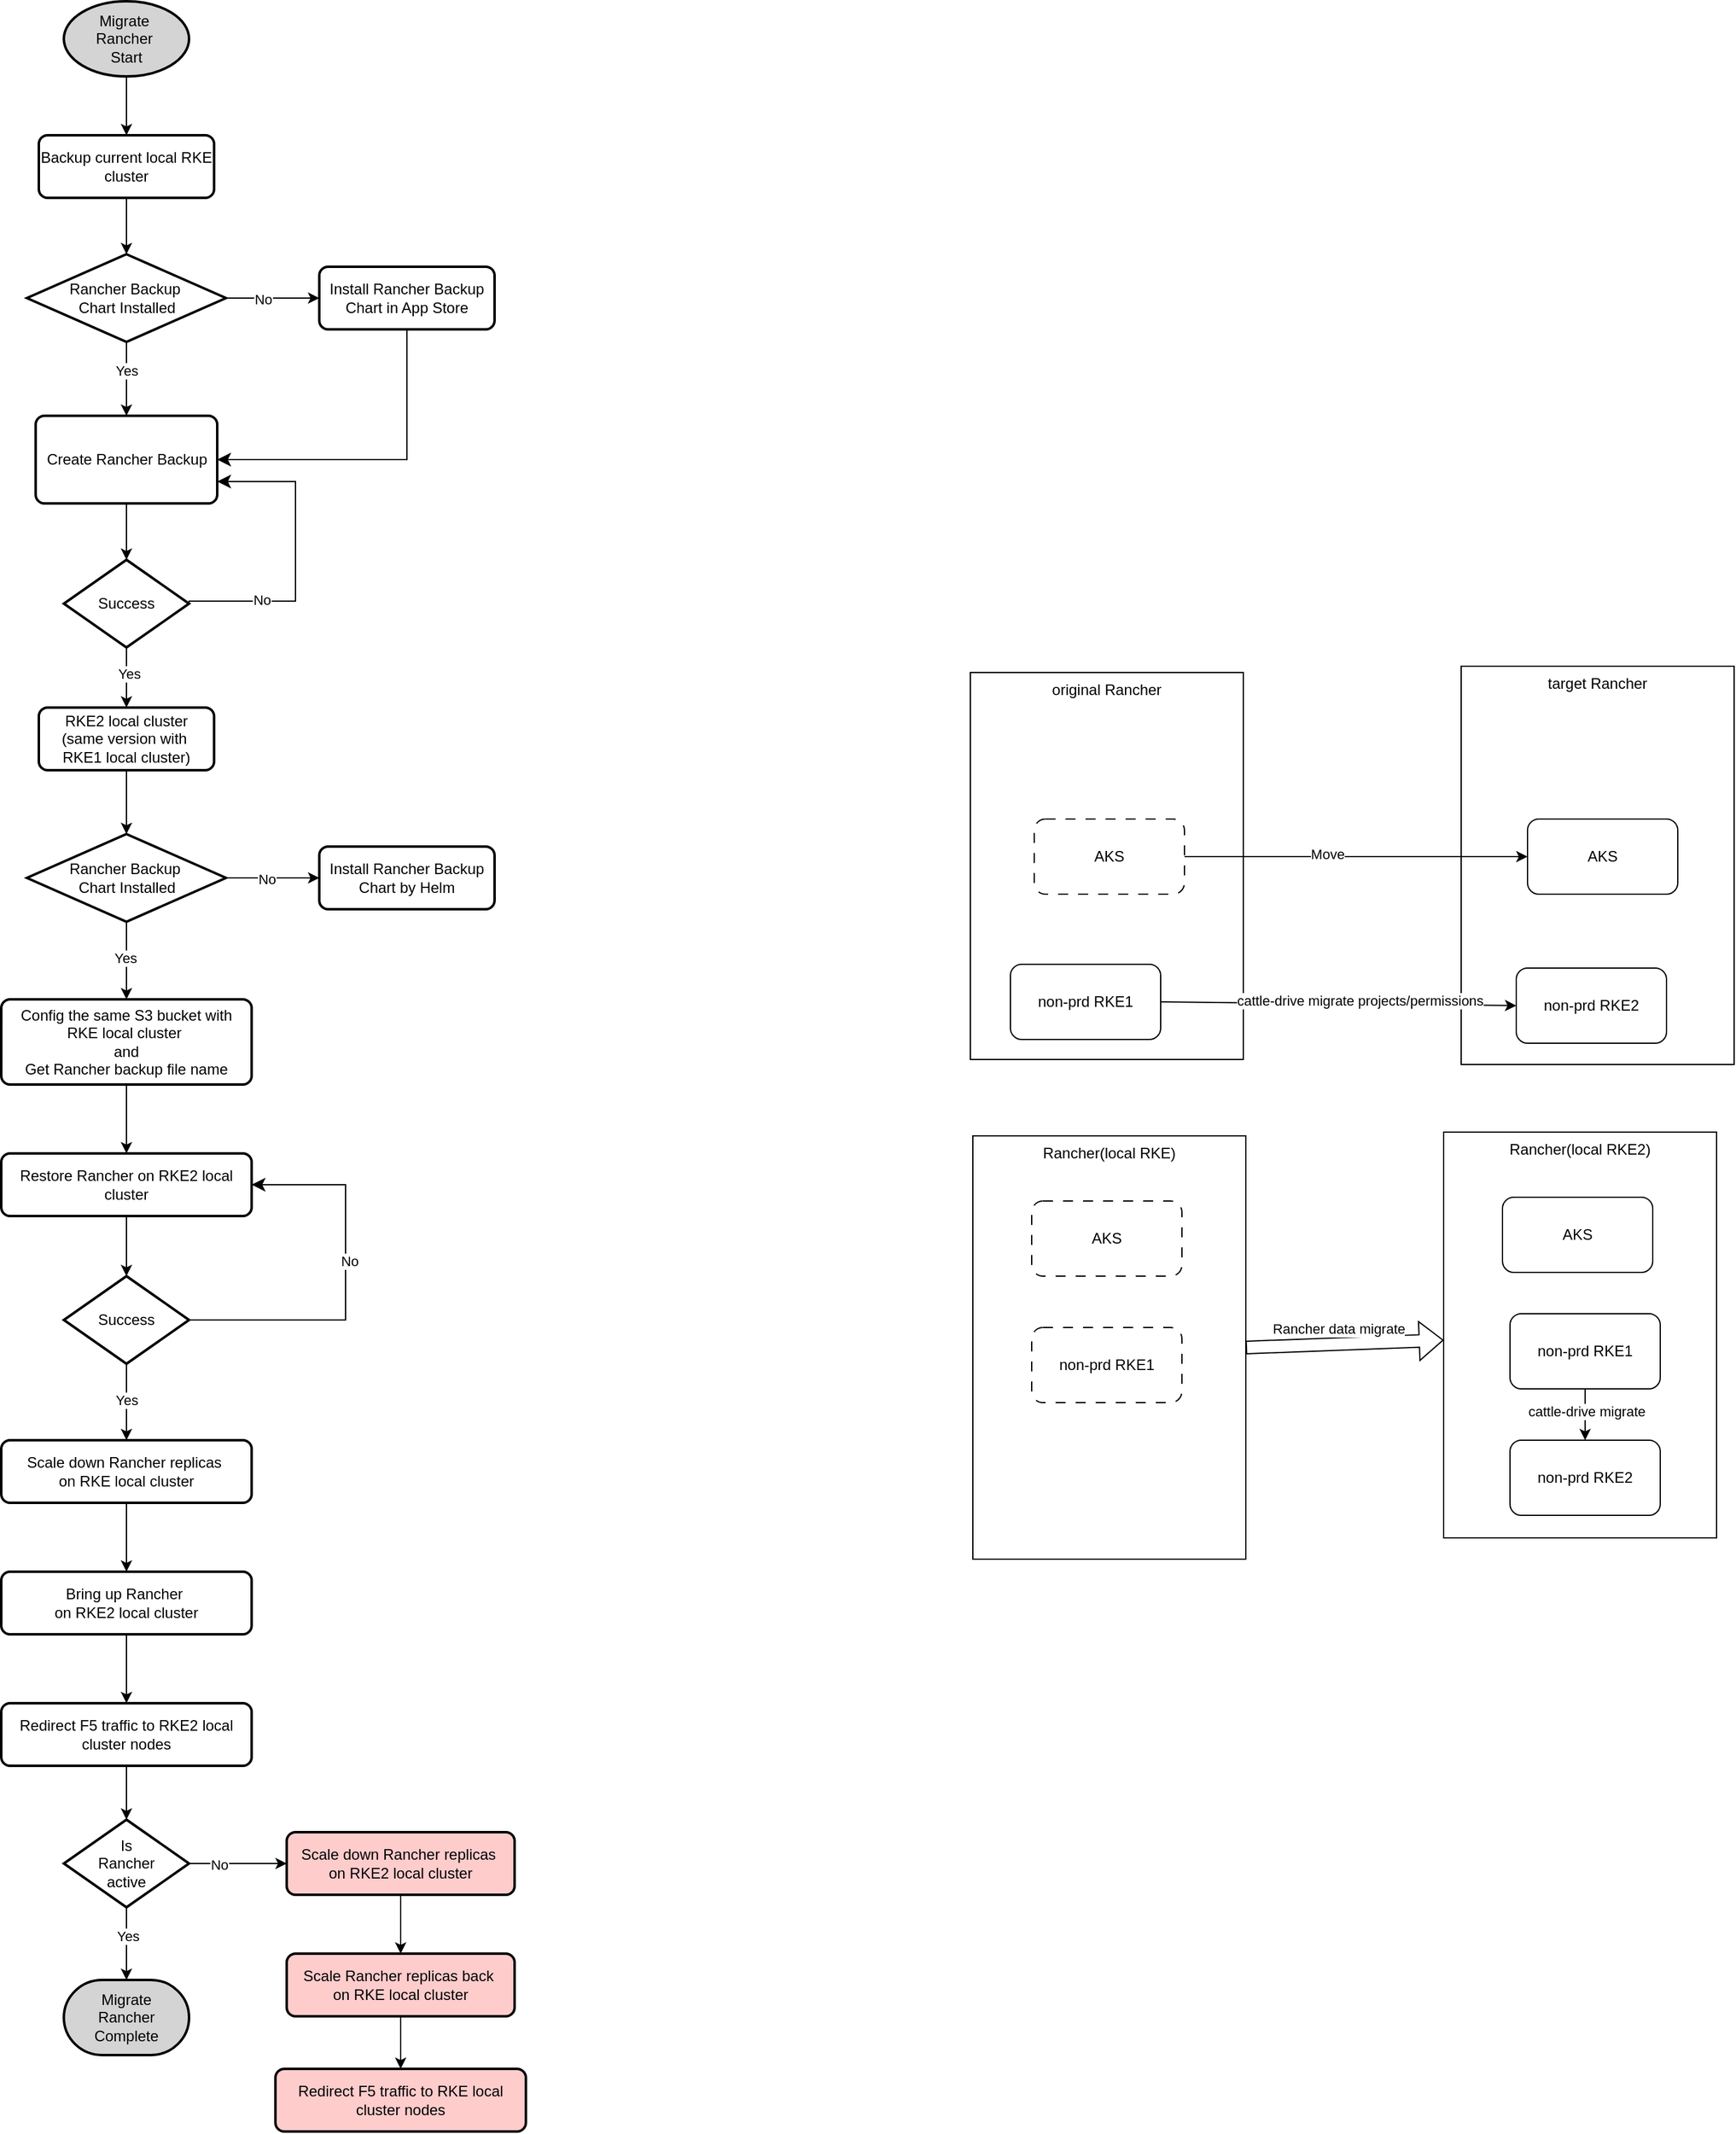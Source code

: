 <mxfile version="26.0.14">
  <diagram name="第 1 页" id="gZgAmFKpxZBu3X9zqZIZ">
    <mxGraphModel dx="1242" dy="741" grid="0" gridSize="10" guides="1" tooltips="1" connect="1" arrows="1" fold="1" page="0" pageScale="1" pageWidth="827" pageHeight="1169" background="#ffffff" math="0" shadow="0">
      <root>
        <mxCell id="0" />
        <mxCell id="1" parent="0" />
        <mxCell id="lL_hGsbF8cm2hy9hKI8q-1" value="" style="edgeStyle=orthogonalEdgeStyle;rounded=0;orthogonalLoop=1;jettySize=auto;html=1;" parent="1" source="lL_hGsbF8cm2hy9hKI8q-2" target="lL_hGsbF8cm2hy9hKI8q-9" edge="1">
          <mxGeometry relative="1" as="geometry" />
        </mxCell>
        <mxCell id="lL_hGsbF8cm2hy9hKI8q-2" value="Migrate&amp;nbsp;&lt;div&gt;Rancher&amp;nbsp;&lt;/div&gt;&lt;div&gt;Start&lt;/div&gt;" style="strokeWidth=2;html=1;shape=mxgraph.flowchart.start_1;whiteSpace=wrap;fillColor=light-dark(#D4D4D4,var(--ge-dark-color, #121212));" parent="1" vertex="1">
          <mxGeometry x="240" y="50" width="100" height="60" as="geometry" />
        </mxCell>
        <mxCell id="lL_hGsbF8cm2hy9hKI8q-3" value="" style="edgeStyle=orthogonalEdgeStyle;rounded=0;orthogonalLoop=1;jettySize=auto;html=1;" parent="1" source="lL_hGsbF8cm2hy9hKI8q-7" target="lL_hGsbF8cm2hy9hKI8q-11" edge="1">
          <mxGeometry relative="1" as="geometry" />
        </mxCell>
        <mxCell id="lL_hGsbF8cm2hy9hKI8q-4" value="Yes" style="edgeLabel;html=1;align=center;verticalAlign=middle;resizable=0;points=[];" parent="lL_hGsbF8cm2hy9hKI8q-3" vertex="1" connectable="0">
          <mxGeometry x="-0.22" relative="1" as="geometry">
            <mxPoint as="offset" />
          </mxGeometry>
        </mxCell>
        <mxCell id="lL_hGsbF8cm2hy9hKI8q-5" value="" style="edgeStyle=orthogonalEdgeStyle;rounded=0;orthogonalLoop=1;jettySize=auto;html=1;" parent="1" source="lL_hGsbF8cm2hy9hKI8q-7" target="lL_hGsbF8cm2hy9hKI8q-19" edge="1">
          <mxGeometry relative="1" as="geometry" />
        </mxCell>
        <mxCell id="lL_hGsbF8cm2hy9hKI8q-6" value="No" style="edgeLabel;html=1;align=center;verticalAlign=middle;resizable=0;points=[];" parent="lL_hGsbF8cm2hy9hKI8q-5" vertex="1" connectable="0">
          <mxGeometry x="-0.235" y="-1" relative="1" as="geometry">
            <mxPoint x="1" as="offset" />
          </mxGeometry>
        </mxCell>
        <mxCell id="lL_hGsbF8cm2hy9hKI8q-7" value="Rancher Backup&amp;nbsp;&lt;div&gt;Chart Installed&lt;/div&gt;" style="strokeWidth=2;html=1;shape=mxgraph.flowchart.decision;whiteSpace=wrap;" parent="1" vertex="1">
          <mxGeometry x="210.5" y="252" width="159" height="70" as="geometry" />
        </mxCell>
        <mxCell id="lL_hGsbF8cm2hy9hKI8q-8" value="" style="edgeStyle=orthogonalEdgeStyle;rounded=0;orthogonalLoop=1;jettySize=auto;html=1;" parent="1" source="lL_hGsbF8cm2hy9hKI8q-9" target="lL_hGsbF8cm2hy9hKI8q-7" edge="1">
          <mxGeometry relative="1" as="geometry" />
        </mxCell>
        <mxCell id="lL_hGsbF8cm2hy9hKI8q-9" value="Backup current local RKE cluster" style="rounded=1;whiteSpace=wrap;html=1;absoluteArcSize=1;arcSize=14;strokeWidth=2;" parent="1" vertex="1">
          <mxGeometry x="220" y="157" width="140" height="50" as="geometry" />
        </mxCell>
        <mxCell id="lL_hGsbF8cm2hy9hKI8q-10" value="" style="edgeStyle=orthogonalEdgeStyle;rounded=0;orthogonalLoop=1;jettySize=auto;html=1;" parent="1" source="lL_hGsbF8cm2hy9hKI8q-11" target="lL_hGsbF8cm2hy9hKI8q-14" edge="1">
          <mxGeometry relative="1" as="geometry" />
        </mxCell>
        <mxCell id="lL_hGsbF8cm2hy9hKI8q-11" value="Create Rancher Backup" style="rounded=1;whiteSpace=wrap;html=1;absoluteArcSize=1;arcSize=14;strokeWidth=2;" parent="1" vertex="1">
          <mxGeometry x="217.5" y="381" width="145" height="70" as="geometry" />
        </mxCell>
        <mxCell id="lL_hGsbF8cm2hy9hKI8q-12" value="" style="edgeStyle=orthogonalEdgeStyle;rounded=0;orthogonalLoop=1;jettySize=auto;html=1;" parent="1" source="lL_hGsbF8cm2hy9hKI8q-14" target="lL_hGsbF8cm2hy9hKI8q-18" edge="1">
          <mxGeometry relative="1" as="geometry" />
        </mxCell>
        <mxCell id="lL_hGsbF8cm2hy9hKI8q-13" value="Yes" style="edgeLabel;html=1;align=center;verticalAlign=middle;resizable=0;points=[];" parent="lL_hGsbF8cm2hy9hKI8q-12" vertex="1" connectable="0">
          <mxGeometry x="-0.125" y="2" relative="1" as="geometry">
            <mxPoint as="offset" />
          </mxGeometry>
        </mxCell>
        <mxCell id="lL_hGsbF8cm2hy9hKI8q-14" value="Success" style="strokeWidth=2;html=1;shape=mxgraph.flowchart.decision;whiteSpace=wrap;" parent="1" vertex="1">
          <mxGeometry x="240" y="496" width="100" height="70" as="geometry" />
        </mxCell>
        <mxCell id="lL_hGsbF8cm2hy9hKI8q-15" value="" style="edgeStyle=orthogonalEdgeStyle;rounded=0;orthogonalLoop=1;jettySize=auto;html=1;" parent="1" source="lL_hGsbF8cm2hy9hKI8q-16" target="lL_hGsbF8cm2hy9hKI8q-33" edge="1">
          <mxGeometry relative="1" as="geometry" />
        </mxCell>
        <mxCell id="lL_hGsbF8cm2hy9hKI8q-16" value="Restore Rancher on RKE2 local cluster" style="rounded=1;whiteSpace=wrap;html=1;absoluteArcSize=1;arcSize=14;strokeWidth=2;" parent="1" vertex="1">
          <mxGeometry x="190" y="970" width="200" height="50" as="geometry" />
        </mxCell>
        <mxCell id="lL_hGsbF8cm2hy9hKI8q-17" value="" style="edgeStyle=orthogonalEdgeStyle;rounded=0;orthogonalLoop=1;jettySize=auto;html=1;" parent="1" source="lL_hGsbF8cm2hy9hKI8q-18" target="lL_hGsbF8cm2hy9hKI8q-29" edge="1">
          <mxGeometry relative="1" as="geometry" />
        </mxCell>
        <mxCell id="lL_hGsbF8cm2hy9hKI8q-18" value="RKE2 local cluster&lt;div&gt;(same version with&amp;nbsp;&lt;/div&gt;&lt;div&gt;RKE1 local cluster)&lt;/div&gt;" style="rounded=1;whiteSpace=wrap;html=1;absoluteArcSize=1;arcSize=14;strokeWidth=2;" parent="1" vertex="1">
          <mxGeometry x="220" y="614" width="140" height="50" as="geometry" />
        </mxCell>
        <mxCell id="lL_hGsbF8cm2hy9hKI8q-19" value="Install Rancher Backup&lt;div&gt;Chart in App Store&lt;/div&gt;" style="rounded=1;whiteSpace=wrap;html=1;absoluteArcSize=1;arcSize=14;strokeWidth=2;" parent="1" vertex="1">
          <mxGeometry x="444" y="262" width="140" height="50" as="geometry" />
        </mxCell>
        <mxCell id="lL_hGsbF8cm2hy9hKI8q-20" value="" style="edgeStyle=segmentEdgeStyle;endArrow=classic;html=1;curved=0;rounded=0;endSize=8;startSize=8;exitX=0.5;exitY=1;exitDx=0;exitDy=0;entryX=1;entryY=0.5;entryDx=0;entryDy=0;" parent="1" source="lL_hGsbF8cm2hy9hKI8q-19" target="lL_hGsbF8cm2hy9hKI8q-11" edge="1">
          <mxGeometry width="50" height="50" relative="1" as="geometry">
            <mxPoint x="493" y="408" as="sourcePoint" />
            <mxPoint x="465" y="417" as="targetPoint" />
            <Array as="points">
              <mxPoint x="514" y="416" />
            </Array>
          </mxGeometry>
        </mxCell>
        <mxCell id="lL_hGsbF8cm2hy9hKI8q-21" value="" style="edgeStyle=segmentEdgeStyle;endArrow=classic;html=1;curved=0;rounded=0;endSize=8;startSize=8;exitX=1;exitY=0.5;exitDx=0;exitDy=0;exitPerimeter=0;entryX=1;entryY=0.75;entryDx=0;entryDy=0;" parent="1" source="lL_hGsbF8cm2hy9hKI8q-14" target="lL_hGsbF8cm2hy9hKI8q-11" edge="1">
          <mxGeometry width="50" height="50" relative="1" as="geometry">
            <mxPoint x="380" y="532" as="sourcePoint" />
            <mxPoint x="430" y="482" as="targetPoint" />
            <Array as="points">
              <mxPoint x="340" y="529" />
              <mxPoint x="425" y="529" />
              <mxPoint x="425" y="434" />
            </Array>
          </mxGeometry>
        </mxCell>
        <mxCell id="lL_hGsbF8cm2hy9hKI8q-22" value="No" style="edgeLabel;html=1;align=center;verticalAlign=middle;resizable=0;points=[];" parent="lL_hGsbF8cm2hy9hKI8q-21" vertex="1" connectable="0">
          <mxGeometry x="-0.51" y="1" relative="1" as="geometry">
            <mxPoint as="offset" />
          </mxGeometry>
        </mxCell>
        <mxCell id="lL_hGsbF8cm2hy9hKI8q-23" value="" style="edgeStyle=orthogonalEdgeStyle;rounded=0;orthogonalLoop=1;jettySize=auto;html=1;" parent="1" source="lL_hGsbF8cm2hy9hKI8q-24" target="lL_hGsbF8cm2hy9hKI8q-16" edge="1">
          <mxGeometry relative="1" as="geometry" />
        </mxCell>
        <mxCell id="lL_hGsbF8cm2hy9hKI8q-24" value="Config the same S3 bucket with&lt;div&gt;RKE local cluster&amp;nbsp;&lt;/div&gt;&lt;div&gt;and&lt;/div&gt;&lt;div&gt;Get Rancher backup file name&lt;/div&gt;" style="rounded=1;whiteSpace=wrap;html=1;absoluteArcSize=1;arcSize=14;strokeWidth=2;" parent="1" vertex="1">
          <mxGeometry x="190" y="847" width="200" height="68" as="geometry" />
        </mxCell>
        <mxCell id="lL_hGsbF8cm2hy9hKI8q-25" value="" style="edgeStyle=orthogonalEdgeStyle;rounded=0;orthogonalLoop=1;jettySize=auto;html=1;" parent="1" source="lL_hGsbF8cm2hy9hKI8q-29" target="lL_hGsbF8cm2hy9hKI8q-30" edge="1">
          <mxGeometry relative="1" as="geometry" />
        </mxCell>
        <mxCell id="lL_hGsbF8cm2hy9hKI8q-26" value="No" style="edgeLabel;html=1;align=center;verticalAlign=middle;resizable=0;points=[];" parent="lL_hGsbF8cm2hy9hKI8q-25" vertex="1" connectable="0">
          <mxGeometry x="-0.128" y="-1" relative="1" as="geometry">
            <mxPoint as="offset" />
          </mxGeometry>
        </mxCell>
        <mxCell id="lL_hGsbF8cm2hy9hKI8q-27" value="" style="edgeStyle=orthogonalEdgeStyle;rounded=0;orthogonalLoop=1;jettySize=auto;html=1;" parent="1" source="lL_hGsbF8cm2hy9hKI8q-29" target="lL_hGsbF8cm2hy9hKI8q-24" edge="1">
          <mxGeometry relative="1" as="geometry" />
        </mxCell>
        <mxCell id="lL_hGsbF8cm2hy9hKI8q-28" value="Yes" style="edgeLabel;html=1;align=center;verticalAlign=middle;resizable=0;points=[];" parent="lL_hGsbF8cm2hy9hKI8q-27" vertex="1" connectable="0">
          <mxGeometry x="-0.065" y="-1" relative="1" as="geometry">
            <mxPoint as="offset" />
          </mxGeometry>
        </mxCell>
        <mxCell id="lL_hGsbF8cm2hy9hKI8q-29" value="Rancher Backup&amp;nbsp;&lt;div&gt;Chart Installed&lt;/div&gt;" style="strokeWidth=2;html=1;shape=mxgraph.flowchart.decision;whiteSpace=wrap;" parent="1" vertex="1">
          <mxGeometry x="210.5" y="715" width="159" height="70" as="geometry" />
        </mxCell>
        <mxCell id="lL_hGsbF8cm2hy9hKI8q-30" value="Install Rancher Backup&lt;div&gt;Chart by Helm&lt;/div&gt;" style="rounded=1;whiteSpace=wrap;html=1;absoluteArcSize=1;arcSize=14;strokeWidth=2;" parent="1" vertex="1">
          <mxGeometry x="444" y="725" width="140" height="50" as="geometry" />
        </mxCell>
        <mxCell id="lL_hGsbF8cm2hy9hKI8q-31" value="" style="edgeStyle=orthogonalEdgeStyle;rounded=0;orthogonalLoop=1;jettySize=auto;html=1;" parent="1" source="lL_hGsbF8cm2hy9hKI8q-33" target="lL_hGsbF8cm2hy9hKI8q-37" edge="1">
          <mxGeometry relative="1" as="geometry" />
        </mxCell>
        <mxCell id="lL_hGsbF8cm2hy9hKI8q-32" value="Yes" style="edgeLabel;html=1;align=center;verticalAlign=middle;resizable=0;points=[];" parent="lL_hGsbF8cm2hy9hKI8q-31" vertex="1" connectable="0">
          <mxGeometry x="-0.049" relative="1" as="geometry">
            <mxPoint as="offset" />
          </mxGeometry>
        </mxCell>
        <mxCell id="lL_hGsbF8cm2hy9hKI8q-33" value="Success" style="strokeWidth=2;html=1;shape=mxgraph.flowchart.decision;whiteSpace=wrap;" parent="1" vertex="1">
          <mxGeometry x="240" y="1068" width="100" height="70" as="geometry" />
        </mxCell>
        <mxCell id="lL_hGsbF8cm2hy9hKI8q-34" value="" style="edgeStyle=segmentEdgeStyle;endArrow=classic;html=1;curved=0;rounded=0;endSize=8;startSize=8;exitX=1;exitY=0.5;exitDx=0;exitDy=0;exitPerimeter=0;entryX=1;entryY=0.5;entryDx=0;entryDy=0;" parent="1" source="lL_hGsbF8cm2hy9hKI8q-33" target="lL_hGsbF8cm2hy9hKI8q-16" edge="1">
          <mxGeometry width="50" height="50" relative="1" as="geometry">
            <mxPoint x="379" y="1104" as="sourcePoint" />
            <mxPoint x="429" y="1054" as="targetPoint" />
            <Array as="points">
              <mxPoint x="465" y="1103" />
              <mxPoint x="465" y="995" />
            </Array>
          </mxGeometry>
        </mxCell>
        <mxCell id="lL_hGsbF8cm2hy9hKI8q-35" value="No" style="edgeLabel;html=1;align=center;verticalAlign=middle;resizable=0;points=[];" parent="lL_hGsbF8cm2hy9hKI8q-34" vertex="1" connectable="0">
          <mxGeometry x="0.117" y="-3" relative="1" as="geometry">
            <mxPoint as="offset" />
          </mxGeometry>
        </mxCell>
        <mxCell id="lL_hGsbF8cm2hy9hKI8q-36" value="" style="edgeStyle=orthogonalEdgeStyle;rounded=0;orthogonalLoop=1;jettySize=auto;html=1;" parent="1" source="lL_hGsbF8cm2hy9hKI8q-37" target="lL_hGsbF8cm2hy9hKI8q-39" edge="1">
          <mxGeometry relative="1" as="geometry" />
        </mxCell>
        <mxCell id="lL_hGsbF8cm2hy9hKI8q-37" value="Scale down Rancher replicas&amp;nbsp;&lt;div&gt;on RKE local cluster&lt;/div&gt;" style="rounded=1;whiteSpace=wrap;html=1;absoluteArcSize=1;arcSize=14;strokeWidth=2;" parent="1" vertex="1">
          <mxGeometry x="190" y="1199" width="200" height="50" as="geometry" />
        </mxCell>
        <mxCell id="lL_hGsbF8cm2hy9hKI8q-38" value="" style="edgeStyle=orthogonalEdgeStyle;rounded=0;orthogonalLoop=1;jettySize=auto;html=1;" parent="1" source="lL_hGsbF8cm2hy9hKI8q-39" target="lL_hGsbF8cm2hy9hKI8q-41" edge="1">
          <mxGeometry relative="1" as="geometry" />
        </mxCell>
        <mxCell id="lL_hGsbF8cm2hy9hKI8q-39" value="Bring up Rancher&amp;nbsp;&lt;div&gt;on RKE2 local cluster&lt;/div&gt;" style="rounded=1;whiteSpace=wrap;html=1;absoluteArcSize=1;arcSize=14;strokeWidth=2;" parent="1" vertex="1">
          <mxGeometry x="190" y="1304" width="200" height="50" as="geometry" />
        </mxCell>
        <mxCell id="lL_hGsbF8cm2hy9hKI8q-40" value="" style="edgeStyle=orthogonalEdgeStyle;rounded=0;orthogonalLoop=1;jettySize=auto;html=1;" parent="1" source="lL_hGsbF8cm2hy9hKI8q-41" target="lL_hGsbF8cm2hy9hKI8q-46" edge="1">
          <mxGeometry relative="1" as="geometry" />
        </mxCell>
        <mxCell id="lL_hGsbF8cm2hy9hKI8q-41" value="Redirect F5 traffic to RKE2 local cluster nodes" style="rounded=1;whiteSpace=wrap;html=1;absoluteArcSize=1;arcSize=14;strokeWidth=2;" parent="1" vertex="1">
          <mxGeometry x="190" y="1409" width="200" height="50" as="geometry" />
        </mxCell>
        <mxCell id="lL_hGsbF8cm2hy9hKI8q-42" value="" style="edgeStyle=orthogonalEdgeStyle;rounded=0;orthogonalLoop=1;jettySize=auto;html=1;" parent="1" source="lL_hGsbF8cm2hy9hKI8q-46" target="lL_hGsbF8cm2hy9hKI8q-47" edge="1">
          <mxGeometry relative="1" as="geometry" />
        </mxCell>
        <mxCell id="lL_hGsbF8cm2hy9hKI8q-43" value="Yes" style="edgeLabel;html=1;align=center;verticalAlign=middle;resizable=0;points=[];" parent="lL_hGsbF8cm2hy9hKI8q-42" vertex="1" connectable="0">
          <mxGeometry x="-0.211" y="1" relative="1" as="geometry">
            <mxPoint as="offset" />
          </mxGeometry>
        </mxCell>
        <mxCell id="lL_hGsbF8cm2hy9hKI8q-44" value="" style="edgeStyle=orthogonalEdgeStyle;rounded=0;orthogonalLoop=1;jettySize=auto;html=1;" parent="1" source="lL_hGsbF8cm2hy9hKI8q-46" target="lL_hGsbF8cm2hy9hKI8q-49" edge="1">
          <mxGeometry relative="1" as="geometry" />
        </mxCell>
        <mxCell id="lL_hGsbF8cm2hy9hKI8q-45" value="No" style="edgeLabel;html=1;align=center;verticalAlign=middle;resizable=0;points=[];" parent="lL_hGsbF8cm2hy9hKI8q-44" vertex="1" connectable="0">
          <mxGeometry x="-0.385" y="-1" relative="1" as="geometry">
            <mxPoint as="offset" />
          </mxGeometry>
        </mxCell>
        <mxCell id="lL_hGsbF8cm2hy9hKI8q-46" value="Is&lt;div&gt;Rancher&lt;/div&gt;&lt;div&gt;active&lt;/div&gt;" style="strokeWidth=2;html=1;shape=mxgraph.flowchart.decision;whiteSpace=wrap;" parent="1" vertex="1">
          <mxGeometry x="240" y="1502" width="100" height="70" as="geometry" />
        </mxCell>
        <mxCell id="lL_hGsbF8cm2hy9hKI8q-47" value="&lt;div&gt;Migrate&lt;/div&gt;&lt;div&gt;Rancher&lt;/div&gt;&lt;div&gt;Complete&lt;/div&gt;" style="strokeWidth=2;html=1;shape=mxgraph.flowchart.terminator;whiteSpace=wrap;fillColor=light-dark(#D4D4D4,var(--ge-dark-color, #121212));" parent="1" vertex="1">
          <mxGeometry x="240" y="1630" width="100" height="60" as="geometry" />
        </mxCell>
        <mxCell id="lL_hGsbF8cm2hy9hKI8q-48" value="" style="edgeStyle=orthogonalEdgeStyle;rounded=0;orthogonalLoop=1;jettySize=auto;html=1;" parent="1" source="lL_hGsbF8cm2hy9hKI8q-49" target="lL_hGsbF8cm2hy9hKI8q-51" edge="1">
          <mxGeometry relative="1" as="geometry" />
        </mxCell>
        <mxCell id="lL_hGsbF8cm2hy9hKI8q-49" value="Scale down Rancher replicas&amp;nbsp;&lt;div&gt;on RKE2 local cluster&lt;/div&gt;" style="rounded=1;whiteSpace=wrap;html=1;absoluteArcSize=1;arcSize=14;strokeWidth=2;fillColor=light-dark(#FFCCCC,var(--ge-dark-color, #121212));" parent="1" vertex="1">
          <mxGeometry x="418" y="1512" width="182" height="50" as="geometry" />
        </mxCell>
        <mxCell id="lL_hGsbF8cm2hy9hKI8q-50" value="" style="edgeStyle=orthogonalEdgeStyle;rounded=0;orthogonalLoop=1;jettySize=auto;html=1;" parent="1" source="lL_hGsbF8cm2hy9hKI8q-51" target="lL_hGsbF8cm2hy9hKI8q-52" edge="1">
          <mxGeometry relative="1" as="geometry" />
        </mxCell>
        <mxCell id="lL_hGsbF8cm2hy9hKI8q-51" value="Scale Rancher replicas back&amp;nbsp;&lt;div&gt;on RKE local cluster&lt;/div&gt;" style="rounded=1;whiteSpace=wrap;html=1;absoluteArcSize=1;arcSize=14;strokeWidth=2;fillColor=light-dark(#FFCCCC,var(--ge-dark-color, #121212));" parent="1" vertex="1">
          <mxGeometry x="418" y="1609" width="182" height="50" as="geometry" />
        </mxCell>
        <mxCell id="lL_hGsbF8cm2hy9hKI8q-52" value="Redirect F5 traffic to RKE local cluster nodes" style="rounded=1;whiteSpace=wrap;html=1;absoluteArcSize=1;arcSize=14;strokeWidth=2;fillColor=light-dark(#FFCCCC,var(--ge-dark-color, #121212));" parent="1" vertex="1">
          <mxGeometry x="409" y="1701" width="200" height="50" as="geometry" />
        </mxCell>
        <mxCell id="eP1FtvXaACR8U5Dn2Hhp-1" value="original Rancher" style="rounded=0;whiteSpace=wrap;html=1;verticalAlign=top;" vertex="1" parent="1">
          <mxGeometry x="964" y="586" width="218" height="309" as="geometry" />
        </mxCell>
        <mxCell id="eP1FtvXaACR8U5Dn2Hhp-2" value="target Rancher" style="rounded=0;whiteSpace=wrap;html=1;verticalAlign=top;" vertex="1" parent="1">
          <mxGeometry x="1356" y="581" width="218" height="318" as="geometry" />
        </mxCell>
        <mxCell id="eP1FtvXaACR8U5Dn2Hhp-3" value="AKS" style="rounded=1;whiteSpace=wrap;html=1;dashed=1;dashPattern=8 8;" vertex="1" parent="1">
          <mxGeometry x="1015" y="703" width="120" height="60" as="geometry" />
        </mxCell>
        <mxCell id="eP1FtvXaACR8U5Dn2Hhp-4" value="non-prd RKE1" style="rounded=1;whiteSpace=wrap;html=1;" vertex="1" parent="1">
          <mxGeometry x="996" y="819" width="120" height="60" as="geometry" />
        </mxCell>
        <mxCell id="eP1FtvXaACR8U5Dn2Hhp-5" value="non-prd RKE2" style="rounded=1;whiteSpace=wrap;html=1;" vertex="1" parent="1">
          <mxGeometry x="1400" y="822" width="120" height="60" as="geometry" />
        </mxCell>
        <mxCell id="eP1FtvXaACR8U5Dn2Hhp-6" value="" style="endArrow=classic;html=1;rounded=0;exitX=1;exitY=0.5;exitDx=0;exitDy=0;entryX=0;entryY=0.5;entryDx=0;entryDy=0;" edge="1" parent="1" source="eP1FtvXaACR8U5Dn2Hhp-4" target="eP1FtvXaACR8U5Dn2Hhp-5">
          <mxGeometry width="50" height="50" relative="1" as="geometry">
            <mxPoint x="1156" y="862" as="sourcePoint" />
            <mxPoint x="1206" y="812" as="targetPoint" />
          </mxGeometry>
        </mxCell>
        <mxCell id="eP1FtvXaACR8U5Dn2Hhp-7" value="cattle-drive migrate projects/permissions" style="edgeLabel;html=1;align=center;verticalAlign=middle;resizable=0;points=[];" vertex="1" connectable="0" parent="eP1FtvXaACR8U5Dn2Hhp-6">
          <mxGeometry x="0.119" y="3" relative="1" as="geometry">
            <mxPoint as="offset" />
          </mxGeometry>
        </mxCell>
        <mxCell id="eP1FtvXaACR8U5Dn2Hhp-8" value="AKS" style="rounded=1;whiteSpace=wrap;html=1;" vertex="1" parent="1">
          <mxGeometry x="1409" y="703" width="120" height="60" as="geometry" />
        </mxCell>
        <mxCell id="eP1FtvXaACR8U5Dn2Hhp-9" value="" style="endArrow=classic;html=1;rounded=0;exitX=1;exitY=0.5;exitDx=0;exitDy=0;" edge="1" parent="1" source="eP1FtvXaACR8U5Dn2Hhp-3" target="eP1FtvXaACR8U5Dn2Hhp-8">
          <mxGeometry width="50" height="50" relative="1" as="geometry">
            <mxPoint x="1203" y="757" as="sourcePoint" />
            <mxPoint x="1253" y="707" as="targetPoint" />
          </mxGeometry>
        </mxCell>
        <mxCell id="eP1FtvXaACR8U5Dn2Hhp-10" value="Move" style="edgeLabel;html=1;align=center;verticalAlign=middle;resizable=0;points=[];" vertex="1" connectable="0" parent="eP1FtvXaACR8U5Dn2Hhp-9">
          <mxGeometry x="-0.168" y="2" relative="1" as="geometry">
            <mxPoint as="offset" />
          </mxGeometry>
        </mxCell>
        <mxCell id="eP1FtvXaACR8U5Dn2Hhp-11" value="Rancher(local RKE)" style="rounded=0;whiteSpace=wrap;html=1;verticalAlign=top;" vertex="1" parent="1">
          <mxGeometry x="966" y="956" width="218" height="338" as="geometry" />
        </mxCell>
        <mxCell id="eP1FtvXaACR8U5Dn2Hhp-12" value="AKS" style="rounded=1;whiteSpace=wrap;html=1;dashed=1;dashPattern=8 8;" vertex="1" parent="1">
          <mxGeometry x="1013" y="1008" width="120" height="60" as="geometry" />
        </mxCell>
        <mxCell id="eP1FtvXaACR8U5Dn2Hhp-13" value="Rancher(local RKE2)" style="rounded=0;whiteSpace=wrap;html=1;verticalAlign=top;" vertex="1" parent="1">
          <mxGeometry x="1342" y="953" width="218" height="324" as="geometry" />
        </mxCell>
        <mxCell id="eP1FtvXaACR8U5Dn2Hhp-14" value="AKS" style="rounded=1;whiteSpace=wrap;html=1;" vertex="1" parent="1">
          <mxGeometry x="1389" y="1005" width="120" height="60" as="geometry" />
        </mxCell>
        <mxCell id="eP1FtvXaACR8U5Dn2Hhp-15" value="non-prd RKE1" style="rounded=1;whiteSpace=wrap;html=1;" vertex="1" parent="1">
          <mxGeometry x="1395" y="1098" width="120" height="60" as="geometry" />
        </mxCell>
        <mxCell id="eP1FtvXaACR8U5Dn2Hhp-16" value="non-prd RKE2" style="rounded=1;whiteSpace=wrap;html=1;" vertex="1" parent="1">
          <mxGeometry x="1395" y="1199" width="120" height="60" as="geometry" />
        </mxCell>
        <mxCell id="eP1FtvXaACR8U5Dn2Hhp-17" value="non-prd RKE1" style="rounded=1;whiteSpace=wrap;html=1;dashed=1;dashPattern=8 8;" vertex="1" parent="1">
          <mxGeometry x="1013" y="1109" width="120" height="60" as="geometry" />
        </mxCell>
        <mxCell id="eP1FtvXaACR8U5Dn2Hhp-18" value="" style="endArrow=classic;html=1;rounded=0;exitX=0.5;exitY=1;exitDx=0;exitDy=0;" edge="1" parent="1" source="eP1FtvXaACR8U5Dn2Hhp-15" target="eP1FtvXaACR8U5Dn2Hhp-16">
          <mxGeometry width="50" height="50" relative="1" as="geometry">
            <mxPoint x="1200" y="1031" as="sourcePoint" />
            <mxPoint x="1250" y="981" as="targetPoint" />
          </mxGeometry>
        </mxCell>
        <mxCell id="eP1FtvXaACR8U5Dn2Hhp-19" value="cattle-drive migrate" style="edgeLabel;html=1;align=center;verticalAlign=middle;resizable=0;points=[];" vertex="1" connectable="0" parent="eP1FtvXaACR8U5Dn2Hhp-18">
          <mxGeometry x="-0.122" y="1" relative="1" as="geometry">
            <mxPoint as="offset" />
          </mxGeometry>
        </mxCell>
        <mxCell id="eP1FtvXaACR8U5Dn2Hhp-20" value="" style="shape=flexArrow;endArrow=classic;html=1;rounded=0;exitX=1;exitY=0.5;exitDx=0;exitDy=0;" edge="1" parent="1" source="eP1FtvXaACR8U5Dn2Hhp-11" target="eP1FtvXaACR8U5Dn2Hhp-13">
          <mxGeometry width="50" height="50" relative="1" as="geometry">
            <mxPoint x="1220" y="1089" as="sourcePoint" />
            <mxPoint x="1270" y="1039" as="targetPoint" />
          </mxGeometry>
        </mxCell>
        <mxCell id="eP1FtvXaACR8U5Dn2Hhp-21" value="Rancher data migrate" style="edgeLabel;html=1;align=center;verticalAlign=middle;resizable=0;points=[];" vertex="1" connectable="0" parent="eP1FtvXaACR8U5Dn2Hhp-20">
          <mxGeometry x="-0.419" y="-3" relative="1" as="geometry">
            <mxPoint x="28" y="-17" as="offset" />
          </mxGeometry>
        </mxCell>
      </root>
    </mxGraphModel>
  </diagram>
</mxfile>
